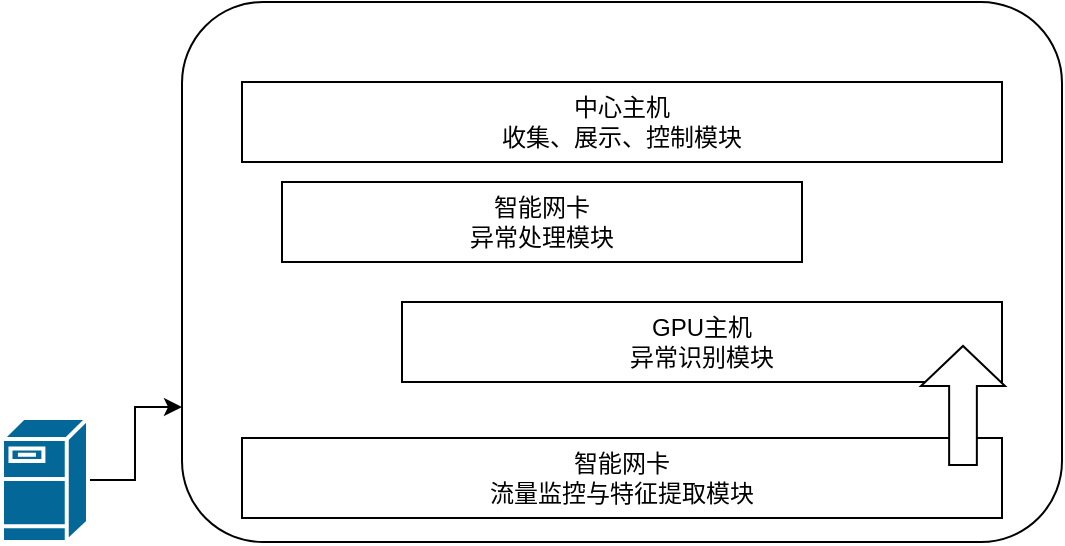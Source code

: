<mxfile version="21.3.6" type="github">
  <diagram name="第 1 页" id="0sPfJmM-CKxDsM3ebURr">
    <mxGraphModel dx="1386" dy="4263" grid="1" gridSize="10" guides="1" tooltips="1" connect="1" arrows="1" fold="1" page="1" pageScale="1" pageWidth="827" pageHeight="1169" math="0" shadow="0">
      <root>
        <mxCell id="0" />
        <mxCell id="1" parent="0" />
        <mxCell id="FWA_HTjsvY4LHfUCcA5J-3" style="edgeStyle=orthogonalEdgeStyle;rounded=0;orthogonalLoop=1;jettySize=auto;html=1;exitX=1;exitY=0.5;exitDx=0;exitDy=0;exitPerimeter=0;entryX=0;entryY=0.75;entryDx=0;entryDy=0;" parent="1" source="FWA_HTjsvY4LHfUCcA5J-1" target="FWA_HTjsvY4LHfUCcA5J-2" edge="1">
          <mxGeometry relative="1" as="geometry" />
        </mxCell>
        <mxCell id="FWA_HTjsvY4LHfUCcA5J-1" value="" style="shape=mxgraph.cisco.servers.fileserver;sketch=0;html=1;pointerEvents=1;dashed=0;fillColor=#036897;strokeColor=#ffffff;strokeWidth=2;verticalLabelPosition=bottom;verticalAlign=top;align=center;outlineConnect=0;" parent="1" vertex="1">
          <mxGeometry x="110" y="-3072" width="43" height="62" as="geometry" />
        </mxCell>
        <mxCell id="FWA_HTjsvY4LHfUCcA5J-2" value="" style="rounded=1;whiteSpace=wrap;html=1;" parent="1" vertex="1">
          <mxGeometry x="200" y="-3280" width="440" height="270" as="geometry" />
        </mxCell>
        <mxCell id="FWA_HTjsvY4LHfUCcA5J-4" value="智能网卡&lt;br&gt;流量监控与特征提取模块" style="rounded=0;whiteSpace=wrap;html=1;" parent="1" vertex="1">
          <mxGeometry x="230" y="-3062" width="380" height="40" as="geometry" />
        </mxCell>
        <mxCell id="sRh9r5SZQZ7UP-55kx-S-1" value="GPU主机&lt;br&gt;异常识别模块" style="rounded=0;whiteSpace=wrap;html=1;" vertex="1" parent="1">
          <mxGeometry x="310" y="-3130" width="300" height="40" as="geometry" />
        </mxCell>
        <mxCell id="sRh9r5SZQZ7UP-55kx-S-4" value="" style="html=1;shadow=0;dashed=0;align=center;verticalAlign=middle;shape=mxgraph.arrows2.arrow;dy=0.67;dx=20;notch=0;rotation=-90;" vertex="1" parent="1">
          <mxGeometry x="560.75" y="-3099.25" width="59.5" height="42" as="geometry" />
        </mxCell>
        <mxCell id="sRh9r5SZQZ7UP-55kx-S-5" value="中心主机&lt;br&gt;收集、展示、控制模块" style="rounded=0;whiteSpace=wrap;html=1;" vertex="1" parent="1">
          <mxGeometry x="230" y="-3240" width="380" height="40" as="geometry" />
        </mxCell>
        <mxCell id="sRh9r5SZQZ7UP-55kx-S-6" value="智能网卡&lt;br&gt;异常处理模块" style="rounded=0;whiteSpace=wrap;html=1;" vertex="1" parent="1">
          <mxGeometry x="250" y="-3190" width="260" height="40" as="geometry" />
        </mxCell>
      </root>
    </mxGraphModel>
  </diagram>
</mxfile>

